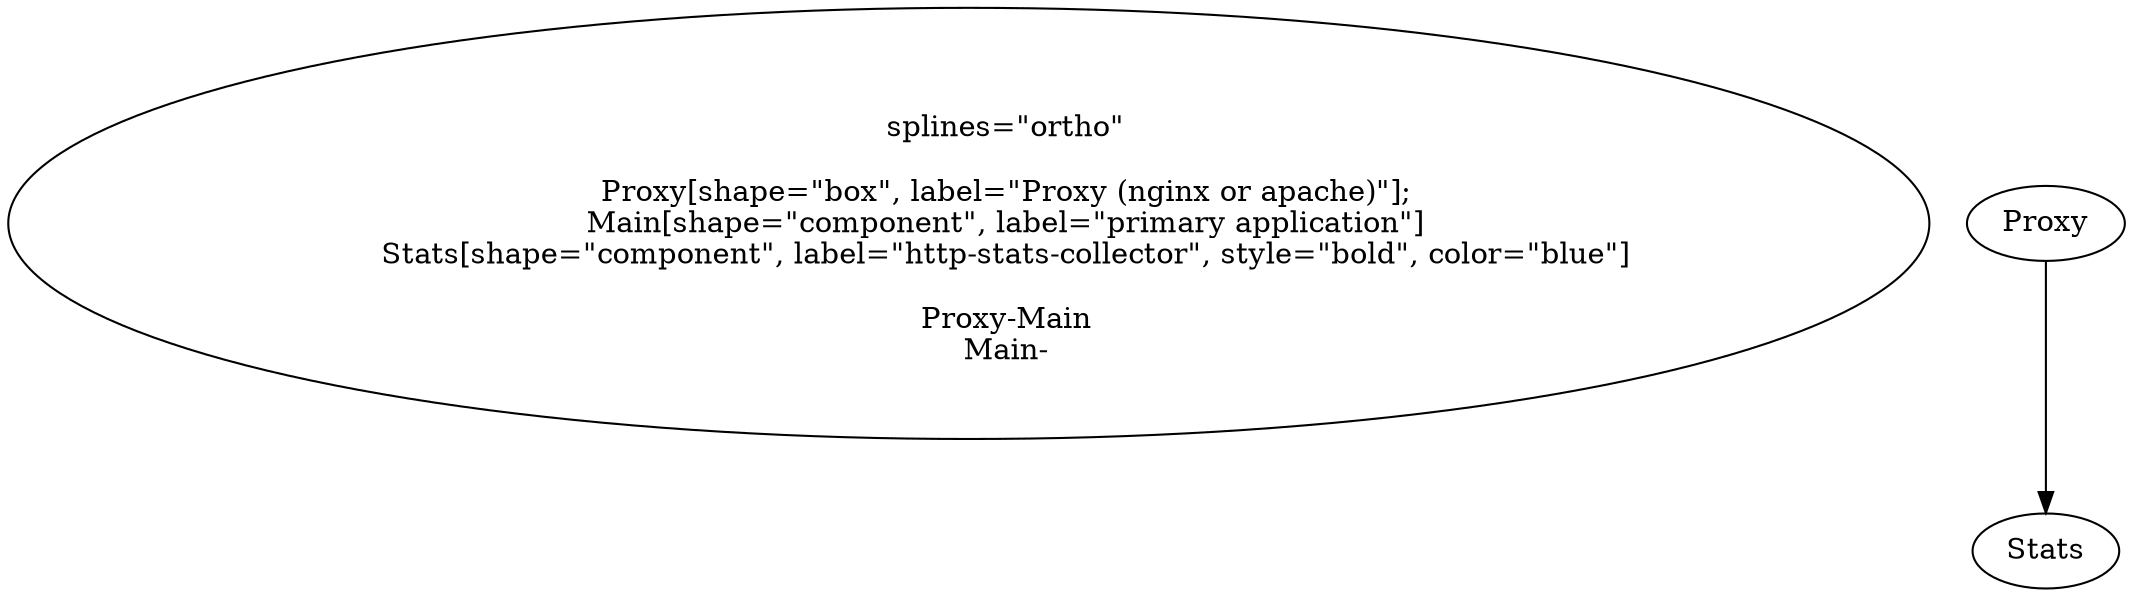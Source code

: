 # Use the graphviz dot tool to generate a PDF/PNG:
# dot http-stats-collector.dot -Tpng -o ../images/http-stats-collector-diagram.png
digraph collector{<
	splines="ortho"

	Proxy[shape="box", label="Proxy (nginx or apache)"];
	Main[shape="component", label="primary application"]
	Stats[shape="component", label="http-stats-collector", style="bold", color="blue"]

	Proxy-Main
	Main->Proxy
	Proxy->Stats
}
